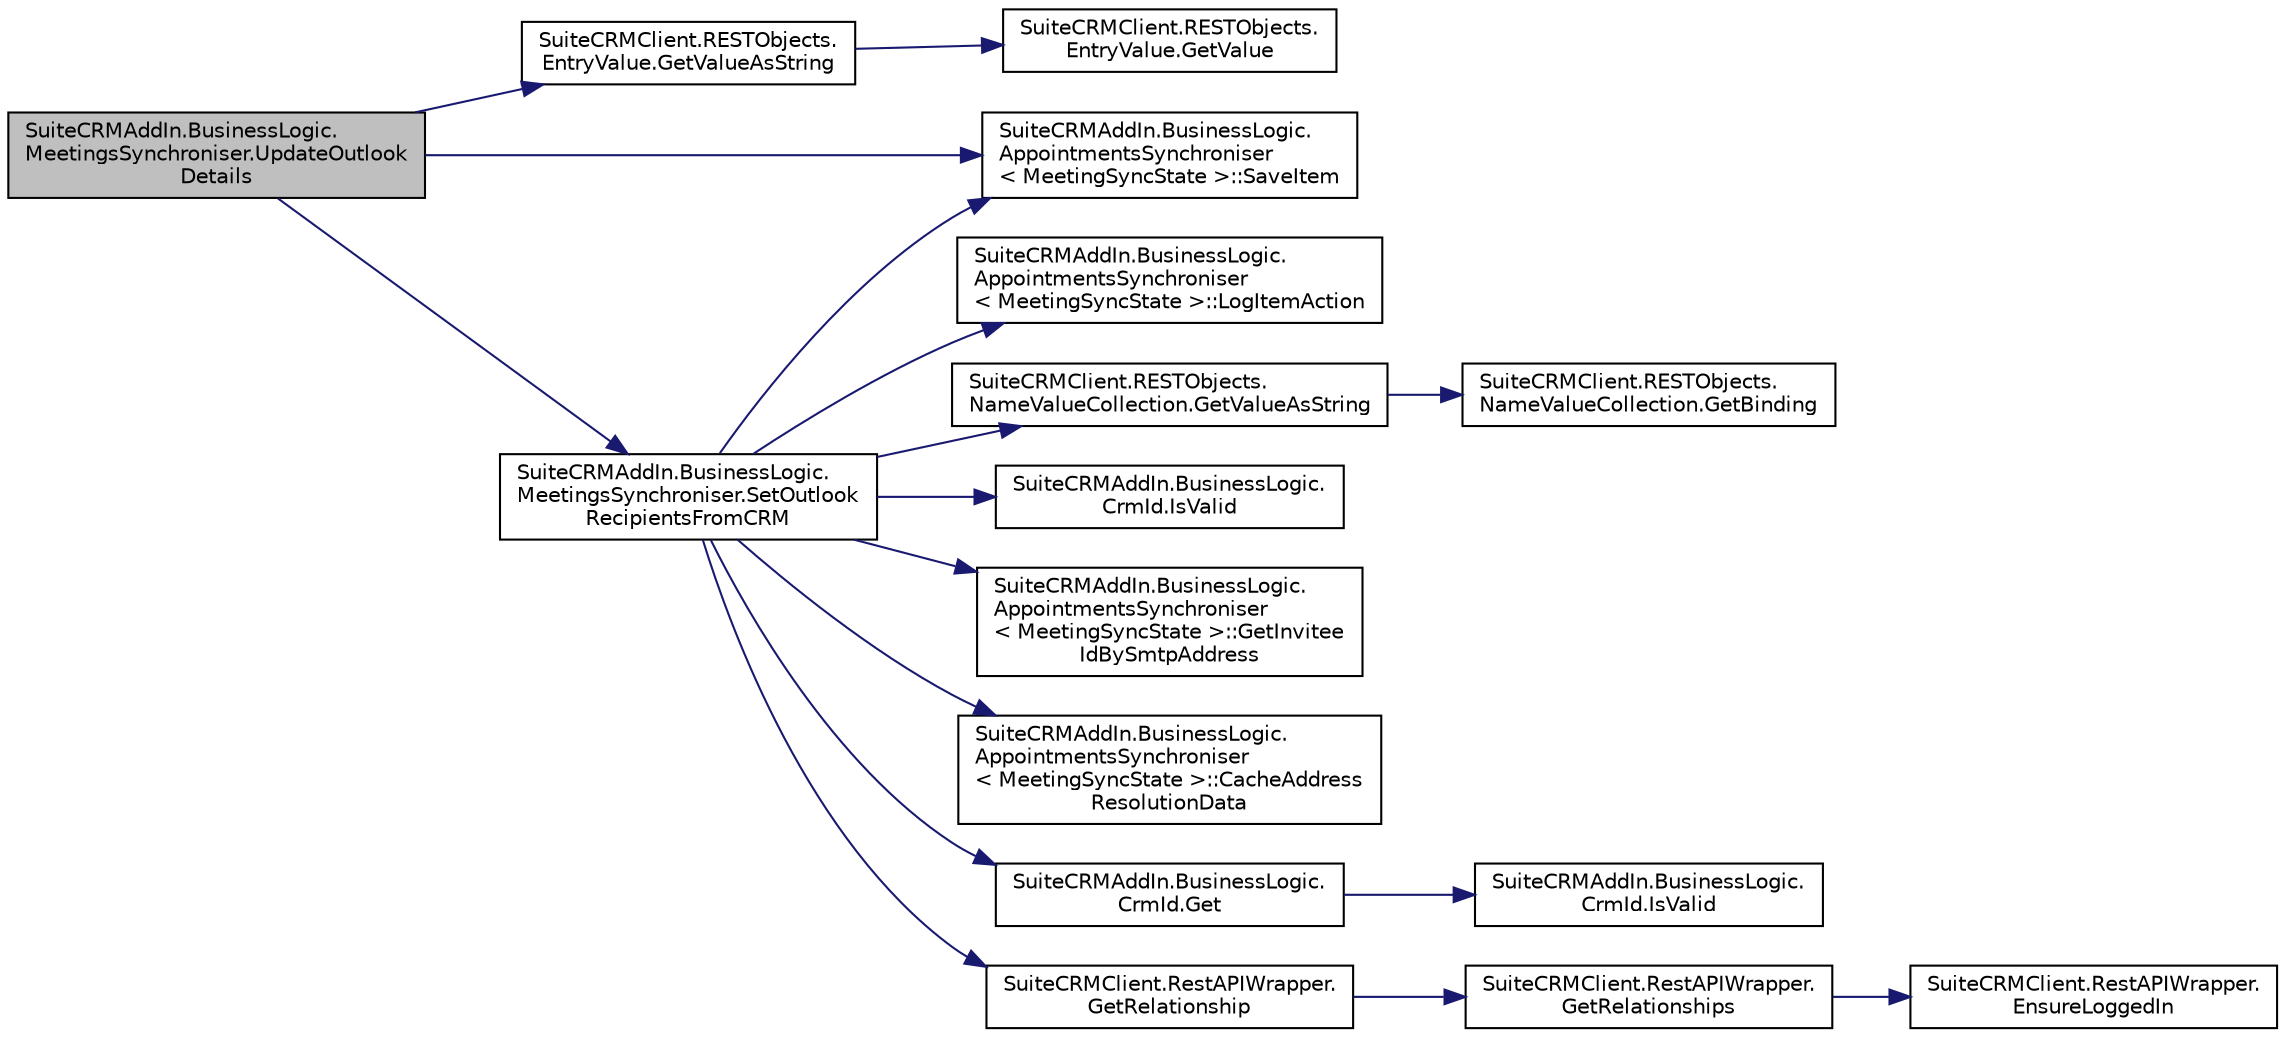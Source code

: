 digraph "SuiteCRMAddIn.BusinessLogic.MeetingsSynchroniser.UpdateOutlookDetails"
{
  edge [fontname="Helvetica",fontsize="10",labelfontname="Helvetica",labelfontsize="10"];
  node [fontname="Helvetica",fontsize="10",shape=record];
  rankdir="LR";
  Node65 [label="SuiteCRMAddIn.BusinessLogic.\lMeetingsSynchroniser.UpdateOutlook\lDetails",height=0.2,width=0.4,color="black", fillcolor="grey75", style="filled", fontcolor="black"];
  Node65 -> Node66 [color="midnightblue",fontsize="10",style="solid",fontname="Helvetica"];
  Node66 [label="SuiteCRMClient.RESTObjects.\lEntryValue.GetValueAsString",height=0.2,width=0.4,color="black", fillcolor="white", style="filled",URL="$class_suite_c_r_m_client_1_1_r_e_s_t_objects_1_1_entry_value.html#a6ff81b41c04d9c891efbafabc25f335f"];
  Node66 -> Node67 [color="midnightblue",fontsize="10",style="solid",fontname="Helvetica"];
  Node67 [label="SuiteCRMClient.RESTObjects.\lEntryValue.GetValue",height=0.2,width=0.4,color="black", fillcolor="white", style="filled",URL="$class_suite_c_r_m_client_1_1_r_e_s_t_objects_1_1_entry_value.html#a7dc773cb8764db461f60ceab15bb6377"];
  Node65 -> Node68 [color="midnightblue",fontsize="10",style="solid",fontname="Helvetica"];
  Node68 [label="SuiteCRMAddIn.BusinessLogic.\lMeetingsSynchroniser.SetOutlook\lRecipientsFromCRM",height=0.2,width=0.4,color="black", fillcolor="white", style="filled",URL="$class_suite_c_r_m_add_in_1_1_business_logic_1_1_meetings_synchroniser.html#a2d11d345708fd85c9eabc30f862b8238",tooltip="Set up the recipients of the appointment represented by this olItem from this crmItem. "];
  Node68 -> Node69 [color="midnightblue",fontsize="10",style="solid",fontname="Helvetica"];
  Node69 [label="SuiteCRMAddIn.BusinessLogic.\lAppointmentsSynchroniser\l\< MeetingSyncState \>::LogItemAction",height=0.2,width=0.4,color="black", fillcolor="white", style="filled",URL="$class_suite_c_r_m_add_in_1_1_business_logic_1_1_appointments_synchroniser.html#a714d6d1b6d5fcc092b77c462653fd4d6",tooltip="Log a message regarding this Outlook appointment. "];
  Node68 -> Node70 [color="midnightblue",fontsize="10",style="solid",fontname="Helvetica"];
  Node70 [label="SuiteCRMClient.RESTObjects.\lNameValueCollection.GetValueAsString",height=0.2,width=0.4,color="black", fillcolor="white", style="filled",URL="$class_suite_c_r_m_client_1_1_r_e_s_t_objects_1_1_name_value_collection.html#ae1d2ffcb26436a11652d46de487aba81",tooltip="Get the value for this name within this name-value collection, as a string. "];
  Node70 -> Node71 [color="midnightblue",fontsize="10",style="solid",fontname="Helvetica"];
  Node71 [label="SuiteCRMClient.RESTObjects.\lNameValueCollection.GetBinding",height=0.2,width=0.4,color="black", fillcolor="white", style="filled",URL="$class_suite_c_r_m_client_1_1_r_e_s_t_objects_1_1_name_value_collection.html#a0ee314d69ac1024c027b2ce6c0f4cfba",tooltip="Get the binding for this name within this name-value collection. "];
  Node68 -> Node72 [color="midnightblue",fontsize="10",style="solid",fontname="Helvetica"];
  Node72 [label="SuiteCRMAddIn.BusinessLogic.\lAppointmentsSynchroniser\l\< MeetingSyncState \>::SaveItem",height=0.2,width=0.4,color="black", fillcolor="white", style="filled",URL="$class_suite_c_r_m_add_in_1_1_business_logic_1_1_appointments_synchroniser.html#acb95f592eeff38a8fa7d446d965d9219"];
  Node68 -> Node73 [color="midnightblue",fontsize="10",style="solid",fontname="Helvetica"];
  Node73 [label="SuiteCRMAddIn.BusinessLogic.\lCrmId.IsValid",height=0.2,width=0.4,color="black", fillcolor="white", style="filled",URL="$class_suite_c_r_m_add_in_1_1_business_logic_1_1_crm_id.html#ae8a022a1d7034b495864a55ede1e0e72",tooltip="Validates a CRM id. "];
  Node68 -> Node74 [color="midnightblue",fontsize="10",style="solid",fontname="Helvetica"];
  Node74 [label="SuiteCRMAddIn.BusinessLogic.\lAppointmentsSynchroniser\l\< MeetingSyncState \>::GetInvitee\lIdBySmtpAddress",height=0.2,width=0.4,color="black", fillcolor="white", style="filled",URL="$class_suite_c_r_m_add_in_1_1_business_logic_1_1_appointments_synchroniser.html#af8b002babafbe3c21cbd27419ee72e95",tooltip="Get the id of the record with the specified smtpAddress in the module with the specified moduleName..."];
  Node68 -> Node75 [color="midnightblue",fontsize="10",style="solid",fontname="Helvetica"];
  Node75 [label="SuiteCRMAddIn.BusinessLogic.\lAppointmentsSynchroniser\l\< MeetingSyncState \>::CacheAddress\lResolutionData",height=0.2,width=0.4,color="black", fillcolor="white", style="filled",URL="$class_suite_c_r_m_add_in_1_1_business_logic_1_1_appointments_synchroniser.html#a3db1cb708cfecb94b84fc1b5a53ca59d",tooltip="Add an address resolution composed from this module name and record to the cache. ..."];
  Node68 -> Node76 [color="midnightblue",fontsize="10",style="solid",fontname="Helvetica"];
  Node76 [label="SuiteCRMAddIn.BusinessLogic.\lCrmId.Get",height=0.2,width=0.4,color="black", fillcolor="white", style="filled",URL="$class_suite_c_r_m_add_in_1_1_business_logic_1_1_crm_id.html#a4c42d534f0f83aa65403c2c8e06dc5d1",tooltip="Get the single CrmId instance for this value. "];
  Node76 -> Node77 [color="midnightblue",fontsize="10",style="solid",fontname="Helvetica"];
  Node77 [label="SuiteCRMAddIn.BusinessLogic.\lCrmId.IsValid",height=0.2,width=0.4,color="black", fillcolor="white", style="filled",URL="$class_suite_c_r_m_add_in_1_1_business_logic_1_1_crm_id.html#a753d936c4867f81d95032490ff89cd48",tooltip="Validates a CRM id. "];
  Node68 -> Node78 [color="midnightblue",fontsize="10",style="solid",fontname="Helvetica"];
  Node78 [label="SuiteCRMClient.RestAPIWrapper.\lGetRelationship",height=0.2,width=0.4,color="black", fillcolor="white", style="filled",URL="$class_suite_c_r_m_client_1_1_rest_a_p_i_wrapper.html#a1e5aa8d2efc737faddfd21d64bc54a04"];
  Node78 -> Node79 [color="midnightblue",fontsize="10",style="solid",fontname="Helvetica"];
  Node79 [label="SuiteCRMClient.RestAPIWrapper.\lGetRelationships",height=0.2,width=0.4,color="black", fillcolor="white", style="filled",URL="$class_suite_c_r_m_client_1_1_rest_a_p_i_wrapper.html#aa0b26f61f43db7cf65c8ae19336e3886"];
  Node79 -> Node80 [color="midnightblue",fontsize="10",style="solid",fontname="Helvetica"];
  Node80 [label="SuiteCRMClient.RestAPIWrapper.\lEnsureLoggedIn",height=0.2,width=0.4,color="black", fillcolor="white", style="filled",URL="$class_suite_c_r_m_client_1_1_rest_a_p_i_wrapper.html#a47fa9bef59b59f02817a631b33a61a35"];
  Node65 -> Node72 [color="midnightblue",fontsize="10",style="solid",fontname="Helvetica"];
}
